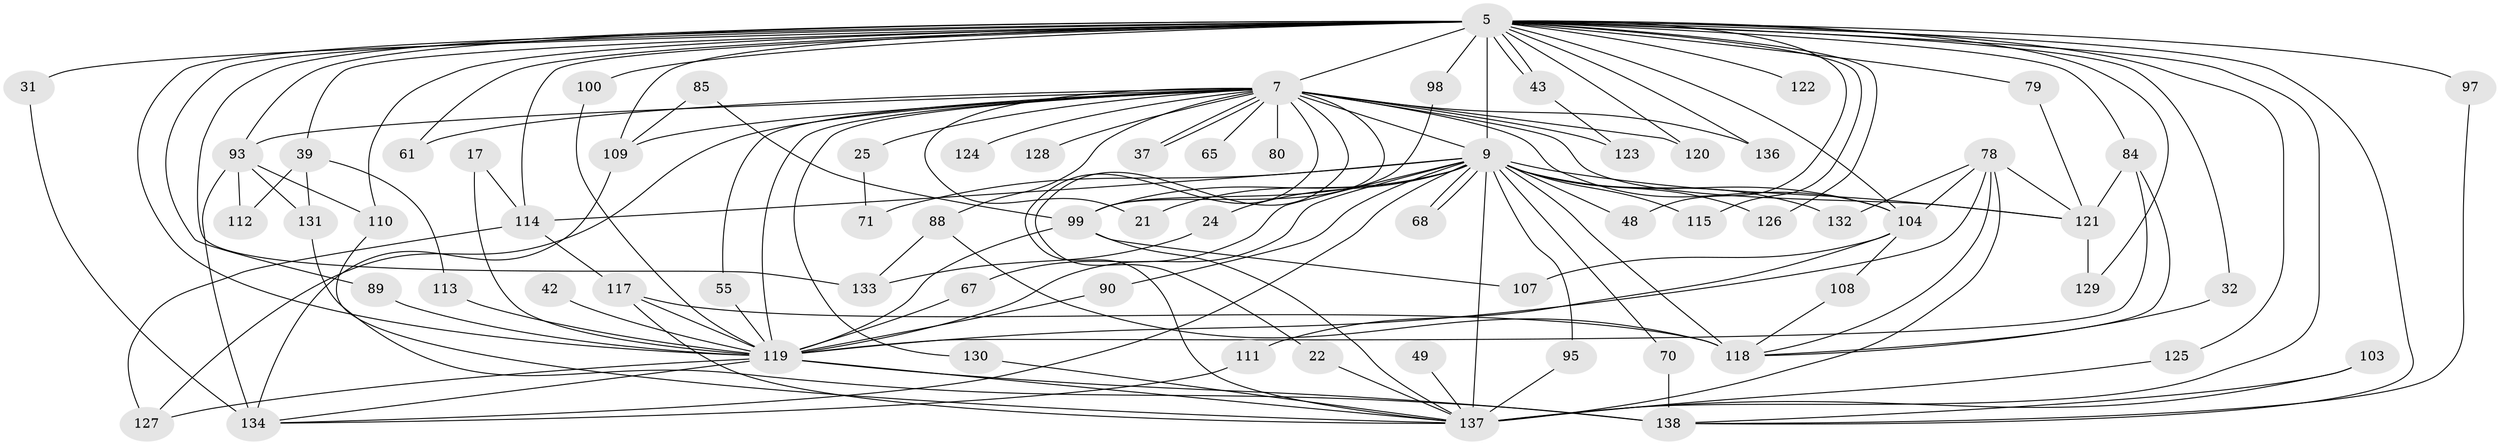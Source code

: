 // original degree distribution, {24: 0.007246376811594203, 16: 0.007246376811594203, 22: 0.007246376811594203, 27: 0.007246376811594203, 21: 0.014492753623188406, 29: 0.007246376811594203, 28: 0.007246376811594203, 17: 0.007246376811594203, 32: 0.007246376811594203, 6: 0.028985507246376812, 3: 0.2463768115942029, 7: 0.014492753623188406, 8: 0.007246376811594203, 2: 0.5144927536231884, 4: 0.07246376811594203, 10: 0.007246376811594203, 5: 0.036231884057971016}
// Generated by graph-tools (version 1.1) at 2025/45/03/09/25 04:45:53]
// undirected, 69 vertices, 143 edges
graph export_dot {
graph [start="1"]
  node [color=gray90,style=filled];
  5 [super="+1+3"];
  7 [super="+6"];
  9 [super="+4"];
  17;
  21;
  22;
  24;
  25;
  31;
  32;
  37;
  39;
  42;
  43;
  48;
  49;
  55;
  61;
  65;
  67;
  68;
  70;
  71;
  78 [super="+40+69+53"];
  79;
  80;
  84 [super="+73"];
  85;
  88;
  89;
  90;
  93 [super="+74+91"];
  95;
  97;
  98;
  99 [super="+46+87+28"];
  100;
  103 [super="+82"];
  104 [super="+102"];
  107;
  108;
  109 [super="+27+72"];
  110 [super="+105"];
  111;
  112;
  113 [super="+62"];
  114 [super="+12+29+30+56"];
  115;
  117 [super="+116"];
  118 [super="+60"];
  119 [super="+11+19+59"];
  120;
  121 [super="+14"];
  122;
  123 [super="+63"];
  124;
  125;
  126;
  127 [super="+23"];
  128;
  129;
  130;
  131 [super="+106"];
  132;
  133 [super="+101+92"];
  134 [super="+64+94"];
  136;
  137 [super="+135+50+8"];
  138 [super="+66+75+83"];
  5 -- 7 [weight=6];
  5 -- 9 [weight=6];
  5 -- 31 [weight=2];
  5 -- 39 [weight=2];
  5 -- 43;
  5 -- 43;
  5 -- 97 [weight=2];
  5 -- 98;
  5 -- 122 [weight=2];
  5 -- 125;
  5 -- 136;
  5 -- 79;
  5 -- 89;
  5 -- 32;
  5 -- 100;
  5 -- 115;
  5 -- 120;
  5 -- 61;
  5 -- 126;
  5 -- 129;
  5 -- 133 [weight=2];
  5 -- 84;
  5 -- 104 [weight=2];
  5 -- 110;
  5 -- 48;
  5 -- 109 [weight=3];
  5 -- 114 [weight=3];
  5 -- 93;
  5 -- 119 [weight=3];
  5 -- 138;
  5 -- 137 [weight=8];
  7 -- 9 [weight=4];
  7 -- 22;
  7 -- 25 [weight=2];
  7 -- 37;
  7 -- 37;
  7 -- 65 [weight=2];
  7 -- 80 [weight=2];
  7 -- 93 [weight=4];
  7 -- 109 [weight=2];
  7 -- 120;
  7 -- 124 [weight=2];
  7 -- 136;
  7 -- 128;
  7 -- 130;
  7 -- 21;
  7 -- 88;
  7 -- 123 [weight=2];
  7 -- 55;
  7 -- 61;
  7 -- 127 [weight=2];
  7 -- 121;
  7 -- 119 [weight=4];
  7 -- 99 [weight=3];
  7 -- 104 [weight=2];
  7 -- 137 [weight=5];
  9 -- 21;
  9 -- 24 [weight=2];
  9 -- 68;
  9 -- 68;
  9 -- 71;
  9 -- 90;
  9 -- 132;
  9 -- 67;
  9 -- 70;
  9 -- 95;
  9 -- 48;
  9 -- 115;
  9 -- 121 [weight=2];
  9 -- 126;
  9 -- 114 [weight=2];
  9 -- 99 [weight=3];
  9 -- 119 [weight=4];
  9 -- 104;
  9 -- 134;
  9 -- 137 [weight=6];
  9 -- 118 [weight=3];
  17 -- 114;
  17 -- 119;
  22 -- 137;
  24 -- 133;
  25 -- 71;
  31 -- 134;
  32 -- 118;
  39 -- 112;
  39 -- 113;
  39 -- 131;
  42 -- 119;
  43 -- 123;
  49 -- 137 [weight=2];
  55 -- 119;
  67 -- 119;
  70 -- 138;
  78 -- 132;
  78 -- 119 [weight=3];
  78 -- 121;
  78 -- 104;
  78 -- 137 [weight=2];
  78 -- 118 [weight=2];
  79 -- 121;
  84 -- 121;
  84 -- 119;
  84 -- 118;
  85 -- 109;
  85 -- 99;
  88 -- 133;
  88 -- 118;
  89 -- 119;
  90 -- 119;
  93 -- 131;
  93 -- 112;
  93 -- 134 [weight=2];
  93 -- 110;
  95 -- 137;
  97 -- 138;
  98 -- 99;
  99 -- 107;
  99 -- 119;
  99 -- 137;
  100 -- 119;
  103 -- 138;
  103 -- 137 [weight=2];
  104 -- 107;
  104 -- 108;
  104 -- 111;
  108 -- 118;
  109 -- 134;
  110 -- 137;
  111 -- 134;
  113 -- 119 [weight=2];
  114 -- 127;
  114 -- 117;
  117 -- 119 [weight=3];
  117 -- 118 [weight=2];
  117 -- 137 [weight=2];
  119 -- 134;
  119 -- 127;
  119 -- 138 [weight=2];
  119 -- 137 [weight=3];
  121 -- 129;
  125 -- 137;
  130 -- 137;
  131 -- 138;
}
